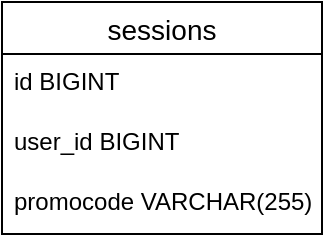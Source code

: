 <mxfile version="24.5.4" type="github">
  <diagram name="Страница — 1" id="Akb6y3ZUm6fI4H1MZ_XV">
    <mxGraphModel dx="1434" dy="746" grid="1" gridSize="10" guides="1" tooltips="1" connect="1" arrows="1" fold="1" page="1" pageScale="1" pageWidth="827" pageHeight="1169" math="0" shadow="0">
      <root>
        <mxCell id="0" />
        <mxCell id="1" parent="0" />
        <mxCell id="1BVMqTZq9EbzAx-ZcHm_-2" value="sessions" style="swimlane;fontStyle=0;childLayout=stackLayout;horizontal=1;startSize=26;horizontalStack=0;resizeParent=1;resizeParentMax=0;resizeLast=0;collapsible=1;marginBottom=0;align=center;fontSize=14;" parent="1" vertex="1">
          <mxGeometry x="50" y="340" width="160" height="116" as="geometry" />
        </mxCell>
        <mxCell id="1BVMqTZq9EbzAx-ZcHm_-3" value="id BIGINT" style="text;strokeColor=none;fillColor=none;spacingLeft=4;spacingRight=4;overflow=hidden;rotatable=0;points=[[0,0.5],[1,0.5]];portConstraint=eastwest;fontSize=12;whiteSpace=wrap;html=1;" parent="1BVMqTZq9EbzAx-ZcHm_-2" vertex="1">
          <mxGeometry y="26" width="160" height="30" as="geometry" />
        </mxCell>
        <mxCell id="1BVMqTZq9EbzAx-ZcHm_-4" value="user_id BIGINT" style="text;strokeColor=none;fillColor=none;spacingLeft=4;spacingRight=4;overflow=hidden;rotatable=0;points=[[0,0.5],[1,0.5]];portConstraint=eastwest;fontSize=12;whiteSpace=wrap;html=1;" parent="1BVMqTZq9EbzAx-ZcHm_-2" vertex="1">
          <mxGeometry y="56" width="160" height="30" as="geometry" />
        </mxCell>
        <mxCell id="1BVMqTZq9EbzAx-ZcHm_-5" value="promocode VARCHAR(255)" style="text;strokeColor=none;fillColor=none;spacingLeft=4;spacingRight=4;overflow=hidden;rotatable=0;points=[[0,0.5],[1,0.5]];portConstraint=eastwest;fontSize=12;whiteSpace=wrap;html=1;" parent="1BVMqTZq9EbzAx-ZcHm_-2" vertex="1">
          <mxGeometry y="86" width="160" height="30" as="geometry" />
        </mxCell>
      </root>
    </mxGraphModel>
  </diagram>
</mxfile>
